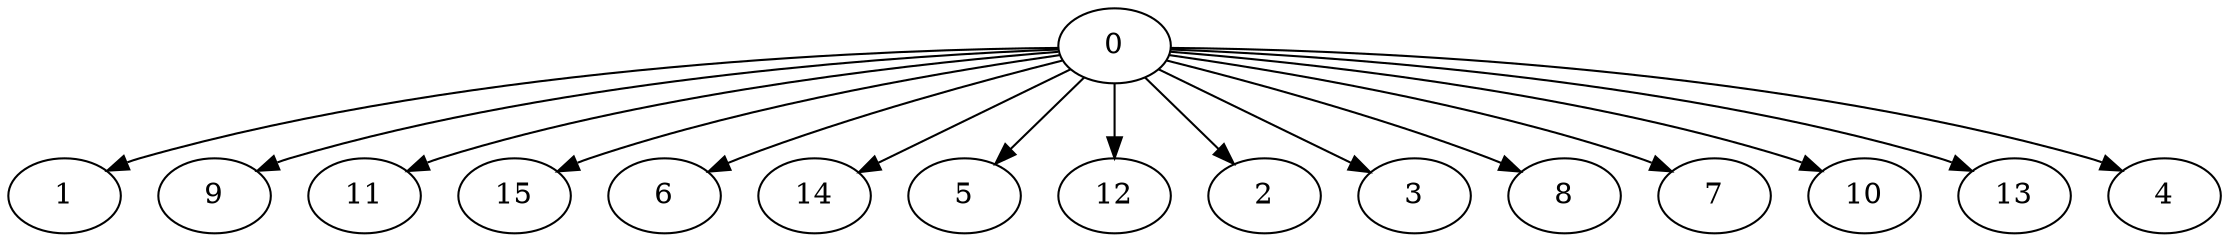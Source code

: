 digraph "Fork_Nodes_16_CCR_0.97_WeightType_Random" {
	graph ["Duplicate states"=0,
		GraphType=Fork,
		"Max states in OPEN"=0,
		Modes="120000ms; topo-ordered tasks, ; Pruning: task equivalence, fixed order ready list, ; F-value: ; Optimisation: best schedule length (\
SL) optimisation on equal, ",
		NumberOfTasks=16,
		"Pruned using list schedule length"=1875,
		"States removed from OPEN"=0,
		TargetSystem="Homogeneous-2",
		"Time to schedule (ms)"=221,
		"Total idle time"=7,
		"Total schedule length"=60,
		"Total sequential time"=113,
		"Total states created"=7281
	];
	0	["Finish time"=5,
		Processor=0,
		"Start time"=0,
		Weight=5];
	1	["Finish time"=41,
		Processor=0,
		"Start time"=31,
		Weight=10];
	0 -> 1	[Weight=9];
	9	["Finish time"=15,
		Processor=0,
		"Start time"=5,
		Weight=10];
	0 -> 9	[Weight=3];
	11	["Finish time"=54,
		Processor=1,
		"Start time"=44,
		Weight=10];
	0 -> 11	[Weight=12];
	15	["Finish time"=23,
		Processor=1,
		"Start time"=13,
		Weight=10];
	0 -> 15	[Weight=3];
	6	["Finish time"=27,
		Processor=0,
		"Start time"=18,
		Weight=9];
	0 -> 6	[Weight=5];
	14	["Finish time"=50,
		Processor=0,
		"Start time"=41,
		Weight=9];
	0 -> 14	[Weight=9];
	5	["Finish time"=38,
		Processor=1,
		"Start time"=30,
		Weight=8];
	0 -> 5	[Weight=9];
	12	["Finish time"=30,
		Processor=1,
		"Start time"=23,
		Weight=7];
	0 -> 12	[Weight=7];
	2	["Finish time"=13,
		Processor=1,
		"Start time"=7,
		Weight=6];
	0 -> 2	[Weight=2];
	3	["Finish time"=44,
		Processor=1,
		"Start time"=38,
		Weight=6];
	0 -> 3	[Weight=10];
	8	["Finish time"=60,
		Processor=1,
		"Start time"=54,
		Weight=6];
	0 -> 8	[Weight=12];
	7	["Finish time"=55,
		Processor=0,
		"Start time"=50,
		Weight=5];
	0 -> 7	[Weight=9];
	10	["Finish time"=60,
		Processor=0,
		"Start time"=55,
		Weight=5];
	0 -> 10	[Weight=9];
	13	["Finish time"=31,
		Processor=0,
		"Start time"=27,
		Weight=4];
	0 -> 13	[Weight=8];
	4	["Finish time"=18,
		Processor=0,
		"Start time"=15,
		Weight=3];
	0 -> 4	[Weight=3];
}
